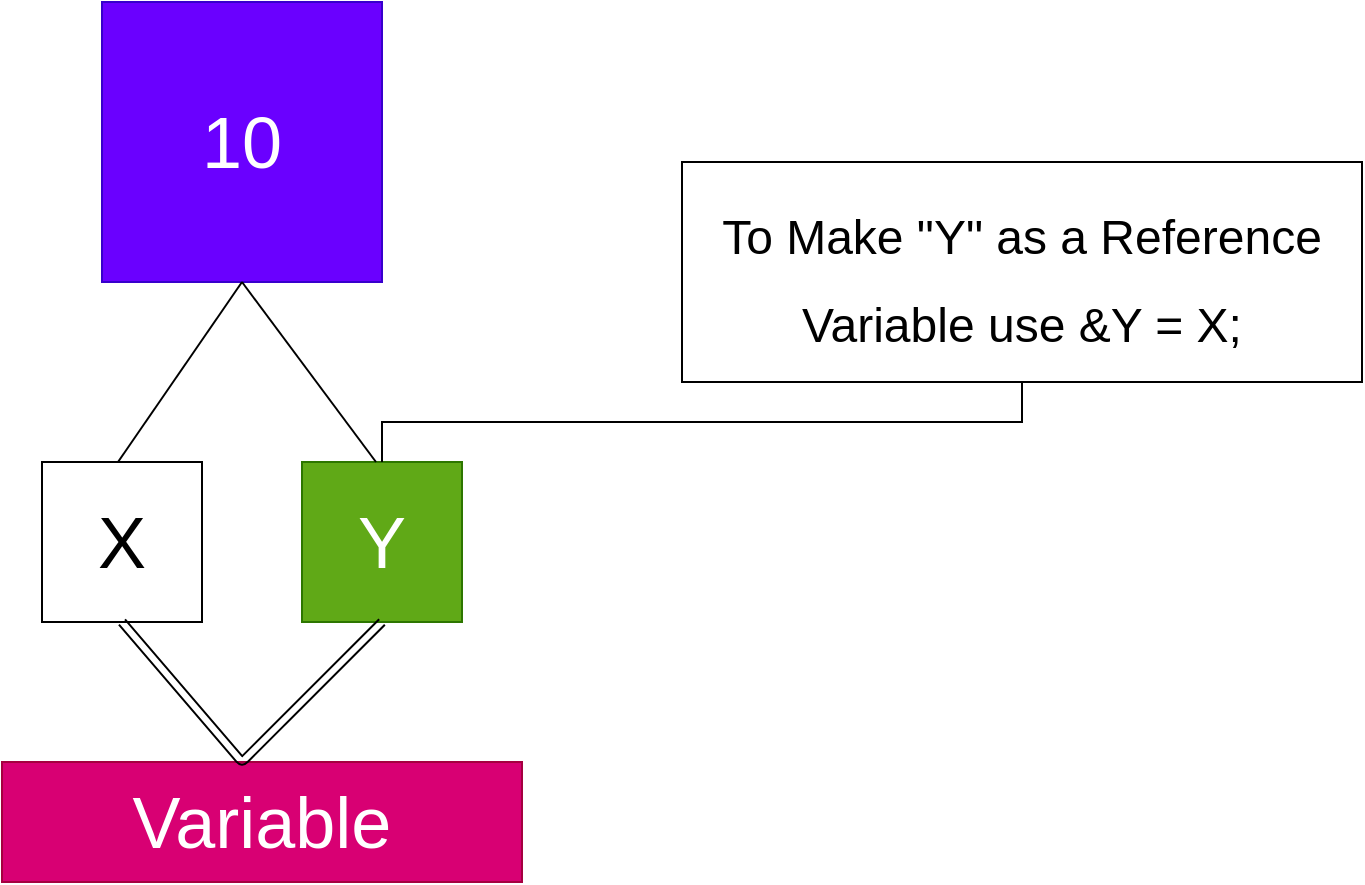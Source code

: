 <mxfile>
    <diagram id="4oWgowSmT_PkriKaydUZ" name="Page-1">
        <mxGraphModel dx="1600" dy="830" grid="1" gridSize="10" guides="1" tooltips="1" connect="1" arrows="1" fold="1" page="1" pageScale="1" pageWidth="850" pageHeight="1100" math="0" shadow="0">
            <root>
                <mxCell id="0"/>
                <mxCell id="1" parent="0"/>
                <mxCell id="34" value="10" style="whiteSpace=wrap;html=1;aspect=fixed;fillStyle=auto;fontSize=36;fillColor=#6a00ff;fontColor=#ffffff;strokeColor=#3700CC;" vertex="1" parent="1">
                    <mxGeometry x="130" y="40" width="140" height="140" as="geometry"/>
                </mxCell>
                <mxCell id="36" value="X" style="whiteSpace=wrap;html=1;aspect=fixed;fillStyle=auto;fontSize=36;fillColor=none;gradientColor=none;" vertex="1" parent="1">
                    <mxGeometry x="100" y="270" width="80" height="80" as="geometry"/>
                </mxCell>
                <mxCell id="37" value="Y" style="whiteSpace=wrap;html=1;aspect=fixed;fillStyle=auto;fontSize=36;fillColor=#60a917;fontColor=#ffffff;strokeColor=#2D7600;" vertex="1" parent="1">
                    <mxGeometry x="230" y="270" width="80" height="80" as="geometry"/>
                </mxCell>
                <UserObject label="Variable" treeRoot="1" id="38">
                    <mxCell style="whiteSpace=wrap;html=1;align=center;treeFolding=1;treeMoving=1;newEdgeStyle={&quot;edgeStyle&quot;:&quot;elbowEdgeStyle&quot;,&quot;startArrow&quot;:&quot;none&quot;,&quot;endArrow&quot;:&quot;none&quot;};fillStyle=auto;fontSize=36;fillColor=#d80073;fontColor=#ffffff;strokeColor=#A50040;" vertex="1" parent="1">
                        <mxGeometry x="80" y="420" width="260" height="60" as="geometry"/>
                    </mxCell>
                </UserObject>
                <mxCell id="39" value="" style="endArrow=none;html=1;fontSize=36;exitX=0.5;exitY=0;exitDx=0;exitDy=0;" edge="1" parent="1">
                    <mxGeometry width="50" height="50" relative="1" as="geometry">
                        <mxPoint x="138" y="270" as="sourcePoint"/>
                        <mxPoint x="200" y="180" as="targetPoint"/>
                    </mxGeometry>
                </mxCell>
                <mxCell id="40" value="" style="endArrow=none;html=1;fontSize=36;exitX=0.5;exitY=0;exitDx=0;exitDy=0;entryX=0.5;entryY=1;entryDx=0;entryDy=0;" edge="1" parent="1" target="34">
                    <mxGeometry width="50" height="50" relative="1" as="geometry">
                        <mxPoint x="267" y="270" as="sourcePoint"/>
                        <mxPoint x="227.625" y="180" as="targetPoint"/>
                    </mxGeometry>
                </mxCell>
                <mxCell id="44" value="" style="shape=link;html=1;fontSize=36;exitX=0.5;exitY=1;exitDx=0;exitDy=0;entryX=0.5;entryY=1;entryDx=0;entryDy=0;" edge="1" parent="1">
                    <mxGeometry width="100" relative="1" as="geometry">
                        <mxPoint x="140" y="350" as="sourcePoint"/>
                        <mxPoint x="270" y="350" as="targetPoint"/>
                        <Array as="points">
                            <mxPoint x="200" y="420"/>
                        </Array>
                    </mxGeometry>
                </mxCell>
                <mxCell id="45" value="&lt;font style=&quot;font-size: 24px;&quot;&gt;To Make &quot;Y&quot; as a Reference Variable use &amp;amp;Y = X;&lt;/font&gt;" style="whiteSpace=wrap;html=1;align=center;verticalAlign=middle;treeFolding=1;treeMoving=1;newEdgeStyle={&quot;edgeStyle&quot;:&quot;elbowEdgeStyle&quot;,&quot;startArrow&quot;:&quot;none&quot;,&quot;endArrow&quot;:&quot;none&quot;};fillStyle=auto;fontSize=36;fillColor=none;gradientColor=none;" vertex="1" parent="1">
                    <mxGeometry x="420" y="120" width="340" height="110" as="geometry"/>
                </mxCell>
                <mxCell id="46" value="" style="edgeStyle=elbowEdgeStyle;elbow=vertical;sourcePerimeterSpacing=0;targetPerimeterSpacing=0;startArrow=none;endArrow=none;rounded=0;curved=0;fontSize=36;" edge="1" target="45" parent="1" source="37">
                    <mxGeometry relative="1" as="geometry">
                        <mxPoint x="520" y="110" as="sourcePoint"/>
                    </mxGeometry>
                </mxCell>
            </root>
        </mxGraphModel>
    </diagram>
</mxfile>